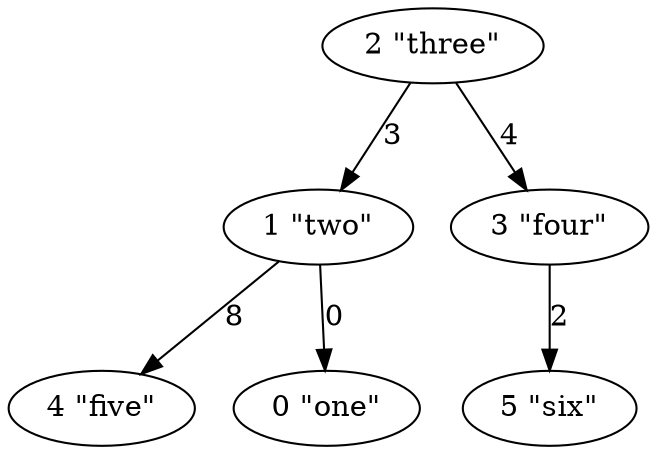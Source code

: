 digraph G {
    2 [label="2 \"three\""];
    2 -> 1 [label="3"];
    1 [label="1 \"two\""];
    1 -> 4 [label="8"];
    4 [label="4 \"five\""];
    1 -> 0 [label="0"];
    0 [label="0 \"one\""];
    2 -> 3 [label="4"];
    3 [label="3 \"four\""];
    3 -> 5 [label="2"];
    5 [label="5 \"six\""];
}
